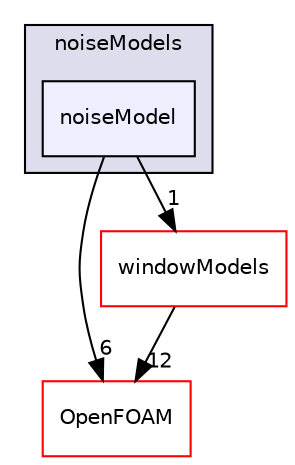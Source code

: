 digraph "src/randomProcesses/noise/noiseModels/noiseModel" {
  bgcolor=transparent;
  compound=true
  node [ fontsize="10", fontname="Helvetica"];
  edge [ labelfontsize="10", labelfontname="Helvetica"];
  subgraph clusterdir_70b08ab0c00b2b2e8aa8b5ce02f0b28f {
    graph [ bgcolor="#ddddee", pencolor="black", label="noiseModels" fontname="Helvetica", fontsize="10", URL="dir_70b08ab0c00b2b2e8aa8b5ce02f0b28f.html"]
  dir_e8105818dc4208370cee388a8a251b5e [shape=box, label="noiseModel", style="filled", fillcolor="#eeeeff", pencolor="black", URL="dir_e8105818dc4208370cee388a8a251b5e.html"];
  }
  dir_c5473ff19b20e6ec4dfe5c310b3778a8 [shape=box label="OpenFOAM" color="red" URL="dir_c5473ff19b20e6ec4dfe5c310b3778a8.html"];
  dir_b8f1823f9c5a8389ffb5d2d4a123a4f8 [shape=box label="windowModels" color="red" URL="dir_b8f1823f9c5a8389ffb5d2d4a123a4f8.html"];
  dir_e8105818dc4208370cee388a8a251b5e->dir_c5473ff19b20e6ec4dfe5c310b3778a8 [headlabel="6", labeldistance=1.5 headhref="dir_003385_002151.html"];
  dir_e8105818dc4208370cee388a8a251b5e->dir_b8f1823f9c5a8389ffb5d2d4a123a4f8 [headlabel="1", labeldistance=1.5 headhref="dir_003385_001542.html"];
  dir_b8f1823f9c5a8389ffb5d2d4a123a4f8->dir_c5473ff19b20e6ec4dfe5c310b3778a8 [headlabel="12", labeldistance=1.5 headhref="dir_001542_002151.html"];
}
